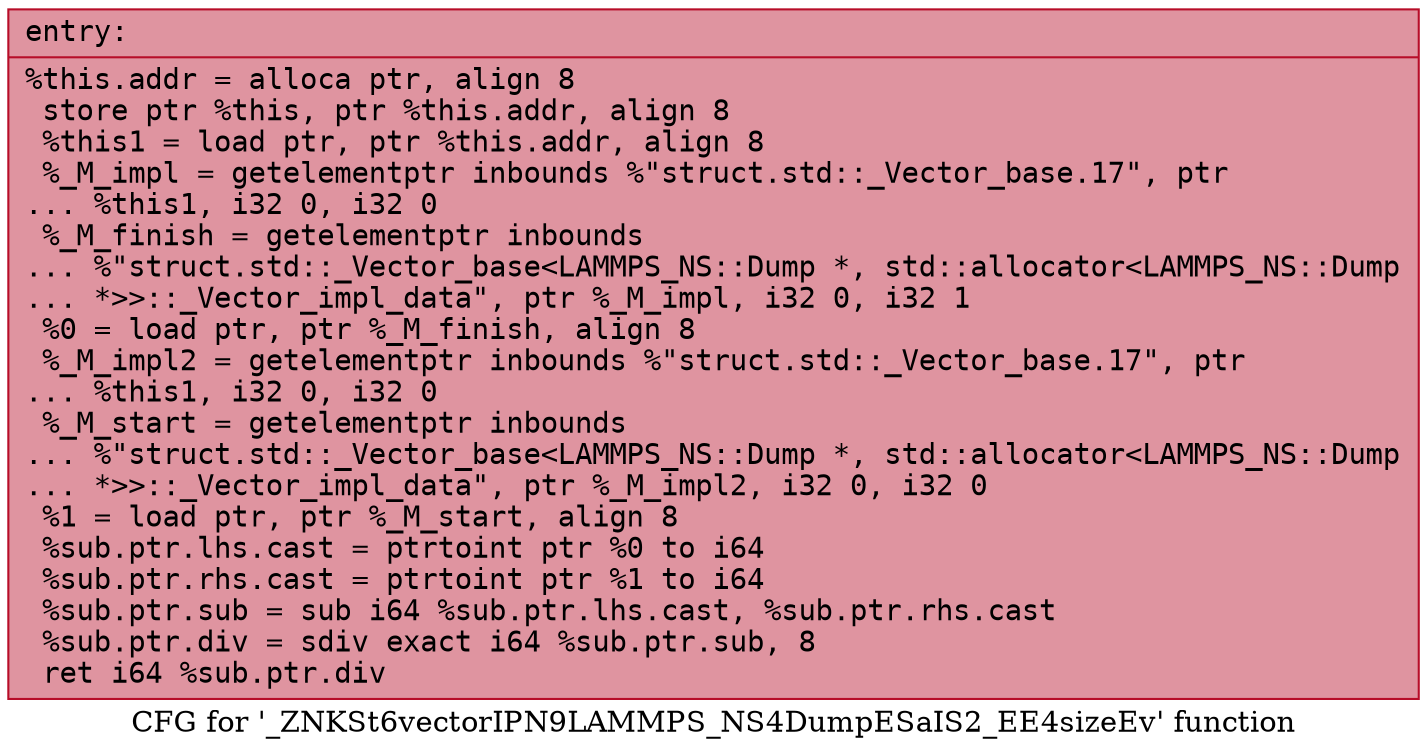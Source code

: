 digraph "CFG for '_ZNKSt6vectorIPN9LAMMPS_NS4DumpESaIS2_EE4sizeEv' function" {
	label="CFG for '_ZNKSt6vectorIPN9LAMMPS_NS4DumpESaIS2_EE4sizeEv' function";

	Node0x55bdf812b750 [shape=record,color="#b70d28ff", style=filled, fillcolor="#b70d2870" fontname="Courier",label="{entry:\l|  %this.addr = alloca ptr, align 8\l  store ptr %this, ptr %this.addr, align 8\l  %this1 = load ptr, ptr %this.addr, align 8\l  %_M_impl = getelementptr inbounds %\"struct.std::_Vector_base.17\", ptr\l... %this1, i32 0, i32 0\l  %_M_finish = getelementptr inbounds\l... %\"struct.std::_Vector_base\<LAMMPS_NS::Dump *, std::allocator\<LAMMPS_NS::Dump\l... *\>\>::_Vector_impl_data\", ptr %_M_impl, i32 0, i32 1\l  %0 = load ptr, ptr %_M_finish, align 8\l  %_M_impl2 = getelementptr inbounds %\"struct.std::_Vector_base.17\", ptr\l... %this1, i32 0, i32 0\l  %_M_start = getelementptr inbounds\l... %\"struct.std::_Vector_base\<LAMMPS_NS::Dump *, std::allocator\<LAMMPS_NS::Dump\l... *\>\>::_Vector_impl_data\", ptr %_M_impl2, i32 0, i32 0\l  %1 = load ptr, ptr %_M_start, align 8\l  %sub.ptr.lhs.cast = ptrtoint ptr %0 to i64\l  %sub.ptr.rhs.cast = ptrtoint ptr %1 to i64\l  %sub.ptr.sub = sub i64 %sub.ptr.lhs.cast, %sub.ptr.rhs.cast\l  %sub.ptr.div = sdiv exact i64 %sub.ptr.sub, 8\l  ret i64 %sub.ptr.div\l}"];
}
